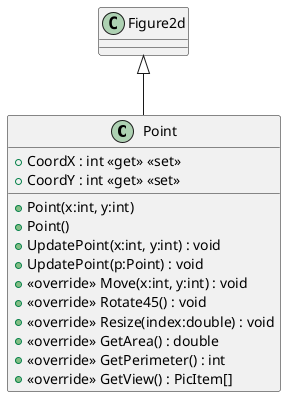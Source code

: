 @startuml
class Point {
    + Point(x:int, y:int)
    + Point()
    + CoordX : int <<get>> <<set>>
    + CoordY : int <<get>> <<set>>
    + UpdatePoint(x:int, y:int) : void
    + UpdatePoint(p:Point) : void
    + <<override>> Move(x:int, y:int) : void
    + <<override>> Rotate45() : void
    + <<override>> Resize(index:double) : void
    + <<override>> GetArea() : double
    + <<override>> GetPerimeter() : int
    + <<override>> GetView() : PicItem[]
}
Figure2d <|-- Point
@enduml
